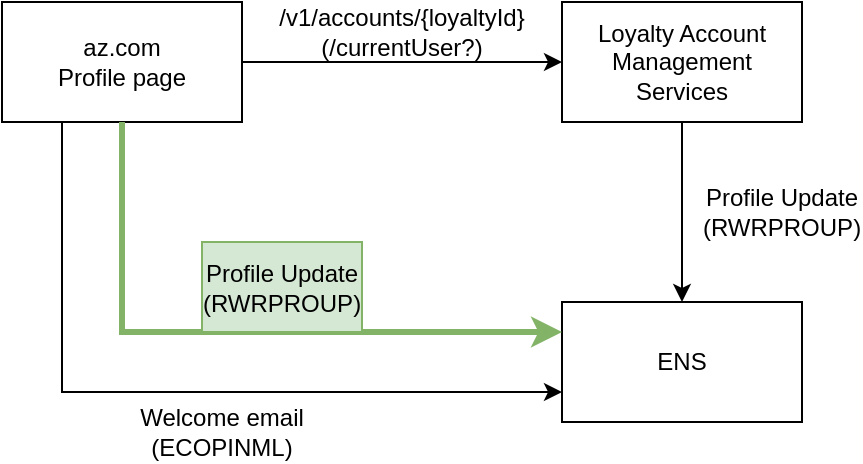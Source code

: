 <mxfile version="20.7.4" type="github">
  <diagram id="mfMomfi4U2hjL7fauiFR" name="Page-1">
    <mxGraphModel dx="1434" dy="828" grid="1" gridSize="10" guides="1" tooltips="1" connect="1" arrows="1" fold="1" page="1" pageScale="1" pageWidth="850" pageHeight="1100" math="0" shadow="0">
      <root>
        <mxCell id="0" />
        <mxCell id="1" parent="0" />
        <mxCell id="ilU2zl7nTmI7Aqkunf0u-2" style="edgeStyle=orthogonalEdgeStyle;rounded=0;orthogonalLoop=1;jettySize=auto;html=1;entryX=0;entryY=0.5;entryDx=0;entryDy=0;" edge="1" parent="1" source="ilU2zl7nTmI7Aqkunf0u-1" target="ilU2zl7nTmI7Aqkunf0u-3">
          <mxGeometry relative="1" as="geometry">
            <mxPoint x="410" y="430" as="targetPoint" />
          </mxGeometry>
        </mxCell>
        <mxCell id="ilU2zl7nTmI7Aqkunf0u-9" style="edgeStyle=orthogonalEdgeStyle;rounded=0;jumpSize=9;orthogonalLoop=1;jettySize=auto;html=1;exitX=0.25;exitY=1;exitDx=0;exitDy=0;entryX=0;entryY=0.75;entryDx=0;entryDy=0;strokeWidth=1;" edge="1" parent="1" source="ilU2zl7nTmI7Aqkunf0u-1" target="ilU2zl7nTmI7Aqkunf0u-5">
          <mxGeometry relative="1" as="geometry" />
        </mxCell>
        <mxCell id="ilU2zl7nTmI7Aqkunf0u-1" value="az.com&lt;br&gt;Profile page" style="rounded=0;whiteSpace=wrap;html=1;" vertex="1" parent="1">
          <mxGeometry x="140" y="400" width="120" height="60" as="geometry" />
        </mxCell>
        <mxCell id="ilU2zl7nTmI7Aqkunf0u-6" style="edgeStyle=orthogonalEdgeStyle;rounded=0;orthogonalLoop=1;jettySize=auto;html=1;exitX=0.5;exitY=1;exitDx=0;exitDy=0;" edge="1" parent="1" source="ilU2zl7nTmI7Aqkunf0u-3" target="ilU2zl7nTmI7Aqkunf0u-5">
          <mxGeometry relative="1" as="geometry" />
        </mxCell>
        <mxCell id="ilU2zl7nTmI7Aqkunf0u-3" value="Loyalty Account Management Services" style="rounded=0;whiteSpace=wrap;html=1;" vertex="1" parent="1">
          <mxGeometry x="420" y="400" width="120" height="60" as="geometry" />
        </mxCell>
        <mxCell id="ilU2zl7nTmI7Aqkunf0u-4" value="/v1/accounts/{loyaltyId}&lt;br&gt;(/currentUser?)" style="text;html=1;strokeColor=none;fillColor=none;align=center;verticalAlign=middle;whiteSpace=wrap;rounded=0;" vertex="1" parent="1">
          <mxGeometry x="270" y="400" width="140" height="30" as="geometry" />
        </mxCell>
        <mxCell id="ilU2zl7nTmI7Aqkunf0u-5" value="ENS" style="rounded=0;whiteSpace=wrap;html=1;" vertex="1" parent="1">
          <mxGeometry x="420" y="550" width="120" height="60" as="geometry" />
        </mxCell>
        <mxCell id="ilU2zl7nTmI7Aqkunf0u-7" value="Profile Update&lt;br&gt;(RWRPROUP)" style="text;html=1;strokeColor=none;fillColor=none;align=center;verticalAlign=middle;whiteSpace=wrap;rounded=0;" vertex="1" parent="1">
          <mxGeometry x="500" y="490" width="60" height="30" as="geometry" />
        </mxCell>
        <mxCell id="ilU2zl7nTmI7Aqkunf0u-8" value="" style="endArrow=classic;html=1;rounded=0;exitX=0.5;exitY=1;exitDx=0;exitDy=0;entryX=0;entryY=0.25;entryDx=0;entryDy=0;fillColor=#d5e8d4;strokeColor=#82b366;jumpSize=8;strokeWidth=3;" edge="1" parent="1" source="ilU2zl7nTmI7Aqkunf0u-1" target="ilU2zl7nTmI7Aqkunf0u-5">
          <mxGeometry width="50" height="50" relative="1" as="geometry">
            <mxPoint x="270" y="530" as="sourcePoint" />
            <mxPoint x="320" y="480" as="targetPoint" />
            <Array as="points">
              <mxPoint x="200" y="565" />
            </Array>
          </mxGeometry>
        </mxCell>
        <mxCell id="ilU2zl7nTmI7Aqkunf0u-10" value="Profile Update&lt;br&gt;(RWRPROUP)" style="text;html=1;strokeColor=#82b366;fillColor=#d5e8d4;align=center;verticalAlign=middle;whiteSpace=wrap;rounded=0;" vertex="1" parent="1">
          <mxGeometry x="240" y="520" width="80" height="45" as="geometry" />
        </mxCell>
        <mxCell id="ilU2zl7nTmI7Aqkunf0u-11" value="Welcome email (ECOPINML)" style="text;html=1;strokeColor=none;fillColor=none;align=center;verticalAlign=middle;whiteSpace=wrap;rounded=0;" vertex="1" parent="1">
          <mxGeometry x="200" y="600" width="100" height="30" as="geometry" />
        </mxCell>
      </root>
    </mxGraphModel>
  </diagram>
</mxfile>
